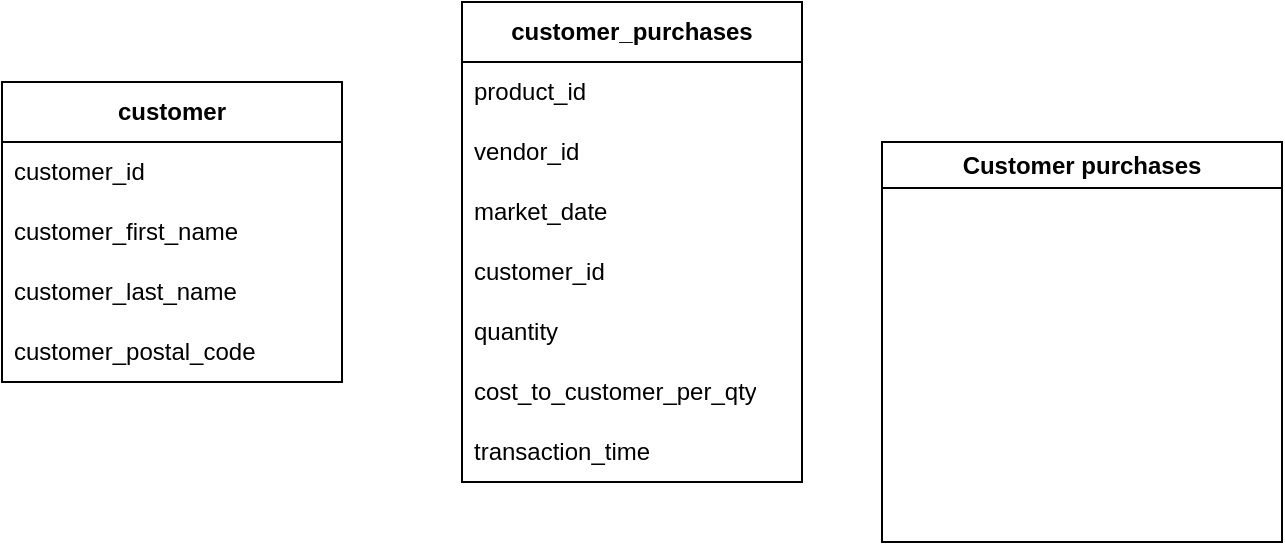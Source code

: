 <mxfile version="26.0.6">
  <diagram name="Page-1" id="8naHgdkzd_9BG4RrhU00">
    <mxGraphModel dx="1050" dy="522" grid="1" gridSize="10" guides="1" tooltips="1" connect="1" arrows="1" fold="1" page="1" pageScale="1" pageWidth="850" pageHeight="1100" math="0" shadow="0">
      <root>
        <mxCell id="0" />
        <mxCell id="1" parent="0" />
        <mxCell id="hcFi3E0c0oblkc54NvXP-6" value="Customer purchases" style="swimlane;whiteSpace=wrap;html=1;" vertex="1" parent="1">
          <mxGeometry x="550" y="240" width="200" height="200" as="geometry" />
        </mxCell>
        <mxCell id="hcFi3E0c0oblkc54NvXP-9" value="&lt;b&gt;customer&lt;/b&gt;" style="swimlane;fontStyle=0;childLayout=stackLayout;horizontal=1;startSize=30;horizontalStack=0;resizeParent=1;resizeParentMax=0;resizeLast=0;collapsible=1;marginBottom=0;whiteSpace=wrap;html=1;" vertex="1" parent="1">
          <mxGeometry x="110" y="210" width="170" height="150" as="geometry" />
        </mxCell>
        <mxCell id="hcFi3E0c0oblkc54NvXP-10" value="customer_id" style="text;strokeColor=none;fillColor=none;align=left;verticalAlign=middle;spacingLeft=4;spacingRight=4;overflow=hidden;points=[[0,0.5],[1,0.5]];portConstraint=eastwest;rotatable=0;whiteSpace=wrap;html=1;" vertex="1" parent="hcFi3E0c0oblkc54NvXP-9">
          <mxGeometry y="30" width="170" height="30" as="geometry" />
        </mxCell>
        <mxCell id="hcFi3E0c0oblkc54NvXP-11" value="customer_first_name" style="text;strokeColor=none;fillColor=none;align=left;verticalAlign=middle;spacingLeft=4;spacingRight=4;overflow=hidden;points=[[0,0.5],[1,0.5]];portConstraint=eastwest;rotatable=0;whiteSpace=wrap;html=1;" vertex="1" parent="hcFi3E0c0oblkc54NvXP-9">
          <mxGeometry y="60" width="170" height="30" as="geometry" />
        </mxCell>
        <mxCell id="hcFi3E0c0oblkc54NvXP-12" value="customer_last_name" style="text;strokeColor=none;fillColor=none;align=left;verticalAlign=middle;spacingLeft=4;spacingRight=4;overflow=hidden;points=[[0,0.5],[1,0.5]];portConstraint=eastwest;rotatable=0;whiteSpace=wrap;html=1;" vertex="1" parent="hcFi3E0c0oblkc54NvXP-9">
          <mxGeometry y="90" width="170" height="30" as="geometry" />
        </mxCell>
        <mxCell id="hcFi3E0c0oblkc54NvXP-13" value="customer_postal_code" style="text;strokeColor=none;fillColor=none;align=left;verticalAlign=middle;spacingLeft=4;spacingRight=4;overflow=hidden;points=[[0,0.5],[1,0.5]];portConstraint=eastwest;rotatable=0;whiteSpace=wrap;html=1;" vertex="1" parent="hcFi3E0c0oblkc54NvXP-9">
          <mxGeometry y="120" width="170" height="30" as="geometry" />
        </mxCell>
        <mxCell id="hcFi3E0c0oblkc54NvXP-14" value="&lt;b&gt;customer_purchases&lt;/b&gt;" style="swimlane;fontStyle=0;childLayout=stackLayout;horizontal=1;startSize=30;horizontalStack=0;resizeParent=1;resizeParentMax=0;resizeLast=0;collapsible=1;marginBottom=0;whiteSpace=wrap;html=1;" vertex="1" parent="1">
          <mxGeometry x="340" y="170" width="170" height="240" as="geometry" />
        </mxCell>
        <mxCell id="hcFi3E0c0oblkc54NvXP-15" value="product_id" style="text;strokeColor=none;fillColor=none;align=left;verticalAlign=middle;spacingLeft=4;spacingRight=4;overflow=hidden;points=[[0,0.5],[1,0.5]];portConstraint=eastwest;rotatable=0;whiteSpace=wrap;html=1;" vertex="1" parent="hcFi3E0c0oblkc54NvXP-14">
          <mxGeometry y="30" width="170" height="30" as="geometry" />
        </mxCell>
        <mxCell id="hcFi3E0c0oblkc54NvXP-16" value="vendor_id" style="text;strokeColor=none;fillColor=none;align=left;verticalAlign=middle;spacingLeft=4;spacingRight=4;overflow=hidden;points=[[0,0.5],[1,0.5]];portConstraint=eastwest;rotatable=0;whiteSpace=wrap;html=1;" vertex="1" parent="hcFi3E0c0oblkc54NvXP-14">
          <mxGeometry y="60" width="170" height="30" as="geometry" />
        </mxCell>
        <mxCell id="hcFi3E0c0oblkc54NvXP-17" value="market_date" style="text;strokeColor=none;fillColor=none;align=left;verticalAlign=middle;spacingLeft=4;spacingRight=4;overflow=hidden;points=[[0,0.5],[1,0.5]];portConstraint=eastwest;rotatable=0;whiteSpace=wrap;html=1;" vertex="1" parent="hcFi3E0c0oblkc54NvXP-14">
          <mxGeometry y="90" width="170" height="30" as="geometry" />
        </mxCell>
        <mxCell id="hcFi3E0c0oblkc54NvXP-18" value="customer_id" style="text;strokeColor=none;fillColor=none;align=left;verticalAlign=middle;spacingLeft=4;spacingRight=4;overflow=hidden;points=[[0,0.5],[1,0.5]];portConstraint=eastwest;rotatable=0;whiteSpace=wrap;html=1;" vertex="1" parent="hcFi3E0c0oblkc54NvXP-14">
          <mxGeometry y="120" width="170" height="30" as="geometry" />
        </mxCell>
        <mxCell id="hcFi3E0c0oblkc54NvXP-19" value="quantity" style="text;strokeColor=none;fillColor=none;align=left;verticalAlign=middle;spacingLeft=4;spacingRight=4;overflow=hidden;points=[[0,0.5],[1,0.5]];portConstraint=eastwest;rotatable=0;whiteSpace=wrap;html=1;" vertex="1" parent="hcFi3E0c0oblkc54NvXP-14">
          <mxGeometry y="150" width="170" height="30" as="geometry" />
        </mxCell>
        <mxCell id="hcFi3E0c0oblkc54NvXP-20" value="cost_to_customer_per_qty" style="text;strokeColor=none;fillColor=none;align=left;verticalAlign=middle;spacingLeft=4;spacingRight=4;overflow=hidden;points=[[0,0.5],[1,0.5]];portConstraint=eastwest;rotatable=0;whiteSpace=wrap;html=1;" vertex="1" parent="hcFi3E0c0oblkc54NvXP-14">
          <mxGeometry y="180" width="170" height="30" as="geometry" />
        </mxCell>
        <mxCell id="hcFi3E0c0oblkc54NvXP-21" value="transaction_time" style="text;strokeColor=none;fillColor=none;align=left;verticalAlign=middle;spacingLeft=4;spacingRight=4;overflow=hidden;points=[[0,0.5],[1,0.5]];portConstraint=eastwest;rotatable=0;whiteSpace=wrap;html=1;" vertex="1" parent="hcFi3E0c0oblkc54NvXP-14">
          <mxGeometry y="210" width="170" height="30" as="geometry" />
        </mxCell>
      </root>
    </mxGraphModel>
  </diagram>
</mxfile>
